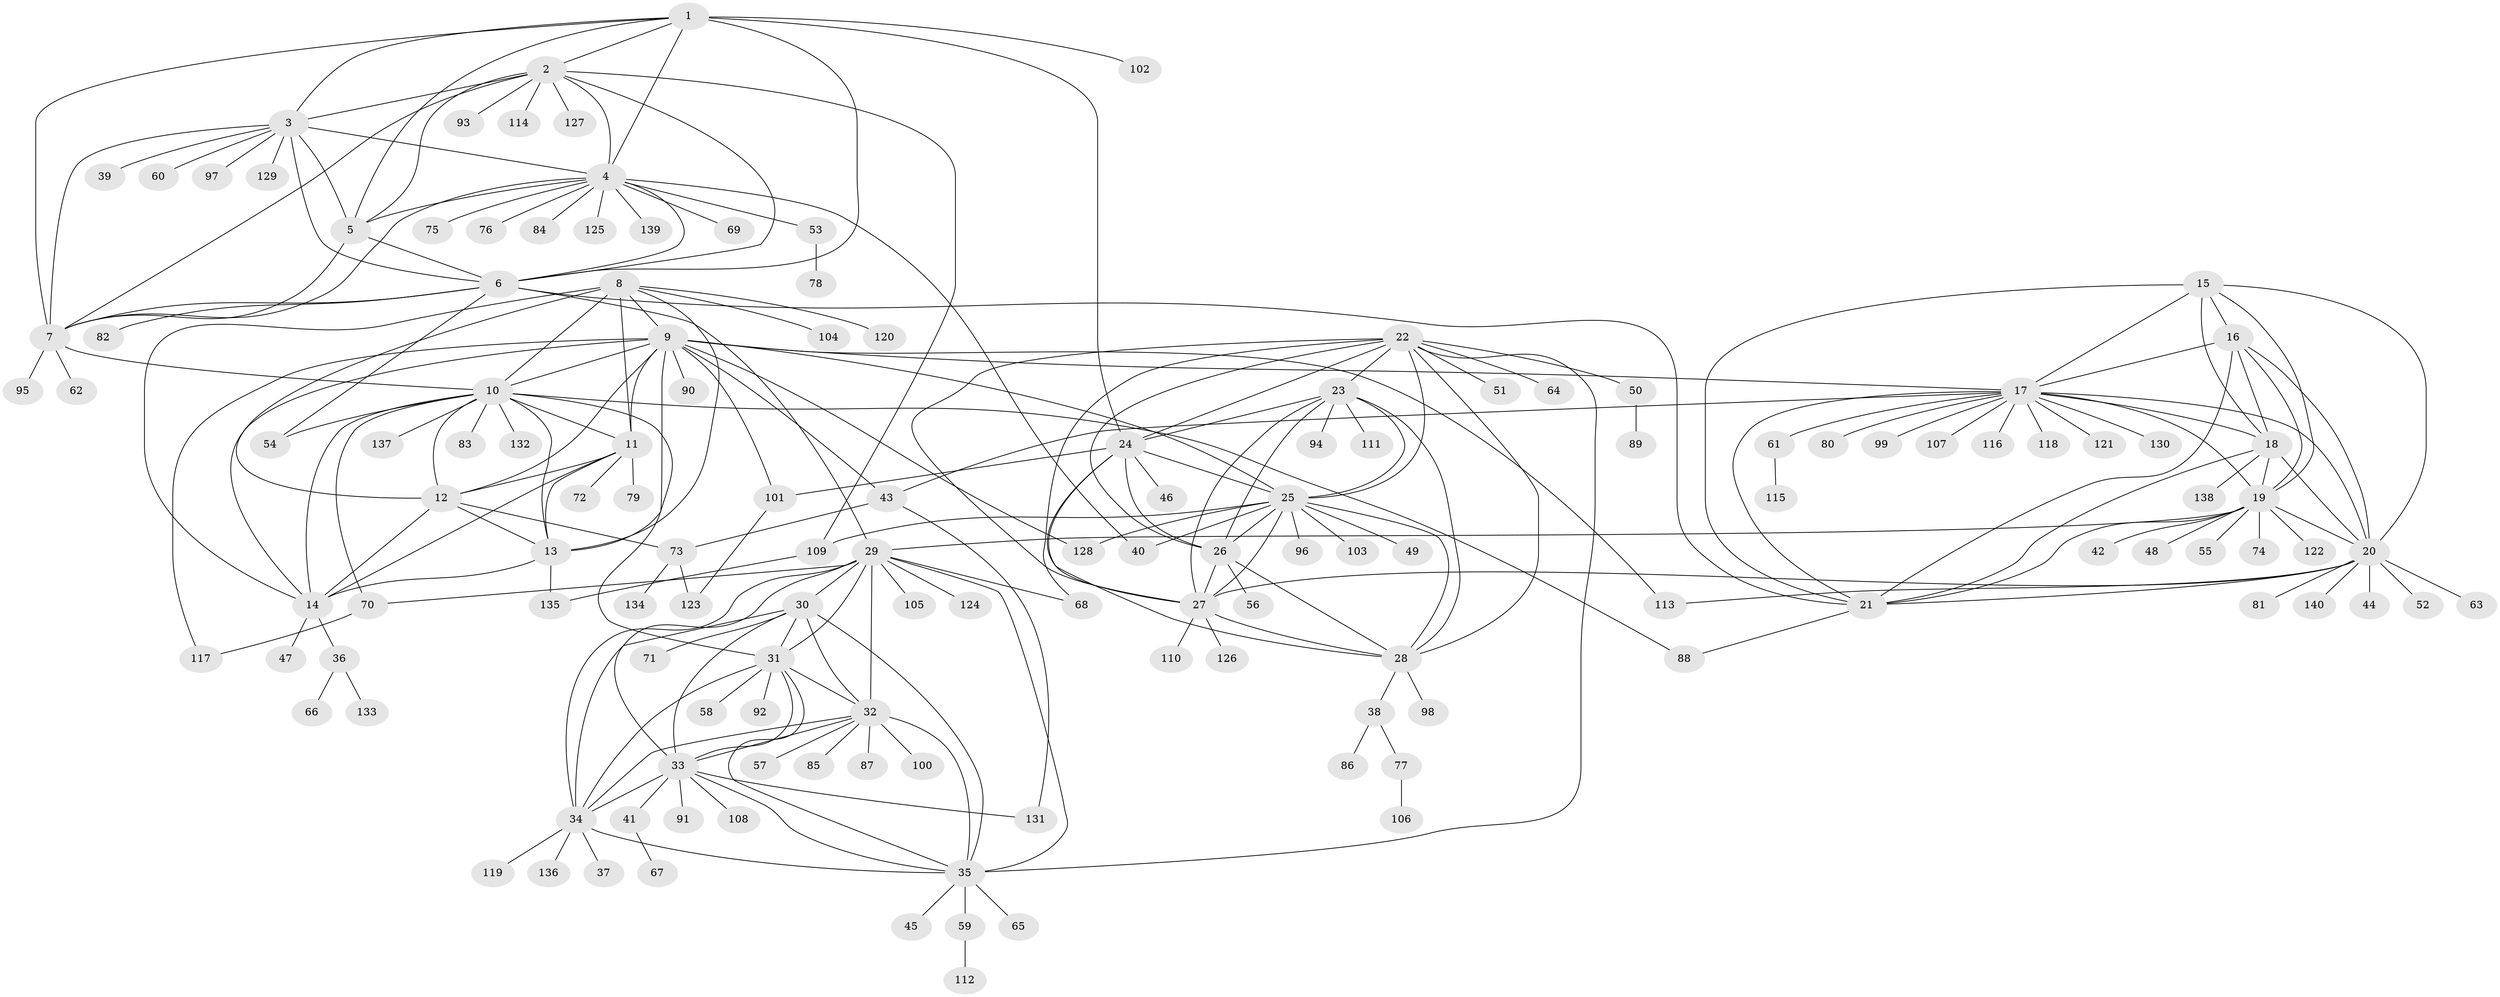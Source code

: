 // Generated by graph-tools (version 1.1) at 2025/26/03/09/25 03:26:38]
// undirected, 140 vertices, 235 edges
graph export_dot {
graph [start="1"]
  node [color=gray90,style=filled];
  1;
  2;
  3;
  4;
  5;
  6;
  7;
  8;
  9;
  10;
  11;
  12;
  13;
  14;
  15;
  16;
  17;
  18;
  19;
  20;
  21;
  22;
  23;
  24;
  25;
  26;
  27;
  28;
  29;
  30;
  31;
  32;
  33;
  34;
  35;
  36;
  37;
  38;
  39;
  40;
  41;
  42;
  43;
  44;
  45;
  46;
  47;
  48;
  49;
  50;
  51;
  52;
  53;
  54;
  55;
  56;
  57;
  58;
  59;
  60;
  61;
  62;
  63;
  64;
  65;
  66;
  67;
  68;
  69;
  70;
  71;
  72;
  73;
  74;
  75;
  76;
  77;
  78;
  79;
  80;
  81;
  82;
  83;
  84;
  85;
  86;
  87;
  88;
  89;
  90;
  91;
  92;
  93;
  94;
  95;
  96;
  97;
  98;
  99;
  100;
  101;
  102;
  103;
  104;
  105;
  106;
  107;
  108;
  109;
  110;
  111;
  112;
  113;
  114;
  115;
  116;
  117;
  118;
  119;
  120;
  121;
  122;
  123;
  124;
  125;
  126;
  127;
  128;
  129;
  130;
  131;
  132;
  133;
  134;
  135;
  136;
  137;
  138;
  139;
  140;
  1 -- 2;
  1 -- 3;
  1 -- 4;
  1 -- 5;
  1 -- 6;
  1 -- 7;
  1 -- 24;
  1 -- 102;
  2 -- 3;
  2 -- 4;
  2 -- 5;
  2 -- 6;
  2 -- 7;
  2 -- 93;
  2 -- 109;
  2 -- 114;
  2 -- 127;
  3 -- 4;
  3 -- 5;
  3 -- 6;
  3 -- 7;
  3 -- 39;
  3 -- 60;
  3 -- 97;
  3 -- 129;
  4 -- 5;
  4 -- 6;
  4 -- 7;
  4 -- 40;
  4 -- 53;
  4 -- 69;
  4 -- 75;
  4 -- 76;
  4 -- 84;
  4 -- 125;
  4 -- 139;
  5 -- 6;
  5 -- 7;
  6 -- 7;
  6 -- 21;
  6 -- 29;
  6 -- 54;
  6 -- 82;
  7 -- 10;
  7 -- 62;
  7 -- 95;
  8 -- 9;
  8 -- 10;
  8 -- 11;
  8 -- 12;
  8 -- 13;
  8 -- 14;
  8 -- 104;
  8 -- 120;
  9 -- 10;
  9 -- 11;
  9 -- 12;
  9 -- 13;
  9 -- 14;
  9 -- 17;
  9 -- 25;
  9 -- 43;
  9 -- 90;
  9 -- 101;
  9 -- 113;
  9 -- 117;
  9 -- 128;
  10 -- 11;
  10 -- 12;
  10 -- 13;
  10 -- 14;
  10 -- 31;
  10 -- 54;
  10 -- 70;
  10 -- 83;
  10 -- 88;
  10 -- 132;
  10 -- 137;
  11 -- 12;
  11 -- 13;
  11 -- 14;
  11 -- 72;
  11 -- 79;
  12 -- 13;
  12 -- 14;
  12 -- 73;
  13 -- 14;
  13 -- 135;
  14 -- 36;
  14 -- 47;
  15 -- 16;
  15 -- 17;
  15 -- 18;
  15 -- 19;
  15 -- 20;
  15 -- 21;
  16 -- 17;
  16 -- 18;
  16 -- 19;
  16 -- 20;
  16 -- 21;
  17 -- 18;
  17 -- 19;
  17 -- 20;
  17 -- 21;
  17 -- 43;
  17 -- 61;
  17 -- 80;
  17 -- 99;
  17 -- 107;
  17 -- 116;
  17 -- 118;
  17 -- 121;
  17 -- 130;
  18 -- 19;
  18 -- 20;
  18 -- 21;
  18 -- 138;
  19 -- 20;
  19 -- 21;
  19 -- 29;
  19 -- 42;
  19 -- 48;
  19 -- 55;
  19 -- 74;
  19 -- 122;
  20 -- 21;
  20 -- 27;
  20 -- 44;
  20 -- 52;
  20 -- 63;
  20 -- 81;
  20 -- 113;
  20 -- 140;
  21 -- 88;
  22 -- 23;
  22 -- 24;
  22 -- 25;
  22 -- 26;
  22 -- 27;
  22 -- 28;
  22 -- 35;
  22 -- 50;
  22 -- 51;
  22 -- 64;
  22 -- 68;
  23 -- 24;
  23 -- 25;
  23 -- 26;
  23 -- 27;
  23 -- 28;
  23 -- 94;
  23 -- 111;
  24 -- 25;
  24 -- 26;
  24 -- 27;
  24 -- 28;
  24 -- 46;
  24 -- 101;
  25 -- 26;
  25 -- 27;
  25 -- 28;
  25 -- 40;
  25 -- 49;
  25 -- 96;
  25 -- 103;
  25 -- 109;
  25 -- 128;
  26 -- 27;
  26 -- 28;
  26 -- 56;
  27 -- 28;
  27 -- 110;
  27 -- 126;
  28 -- 38;
  28 -- 98;
  29 -- 30;
  29 -- 31;
  29 -- 32;
  29 -- 33;
  29 -- 34;
  29 -- 35;
  29 -- 68;
  29 -- 70;
  29 -- 105;
  29 -- 124;
  30 -- 31;
  30 -- 32;
  30 -- 33;
  30 -- 34;
  30 -- 35;
  30 -- 71;
  31 -- 32;
  31 -- 33;
  31 -- 34;
  31 -- 35;
  31 -- 58;
  31 -- 92;
  32 -- 33;
  32 -- 34;
  32 -- 35;
  32 -- 57;
  32 -- 85;
  32 -- 87;
  32 -- 100;
  33 -- 34;
  33 -- 35;
  33 -- 41;
  33 -- 91;
  33 -- 108;
  33 -- 131;
  34 -- 35;
  34 -- 37;
  34 -- 119;
  34 -- 136;
  35 -- 45;
  35 -- 59;
  35 -- 65;
  36 -- 66;
  36 -- 133;
  38 -- 77;
  38 -- 86;
  41 -- 67;
  43 -- 73;
  43 -- 131;
  50 -- 89;
  53 -- 78;
  59 -- 112;
  61 -- 115;
  70 -- 117;
  73 -- 123;
  73 -- 134;
  77 -- 106;
  101 -- 123;
  109 -- 135;
}
